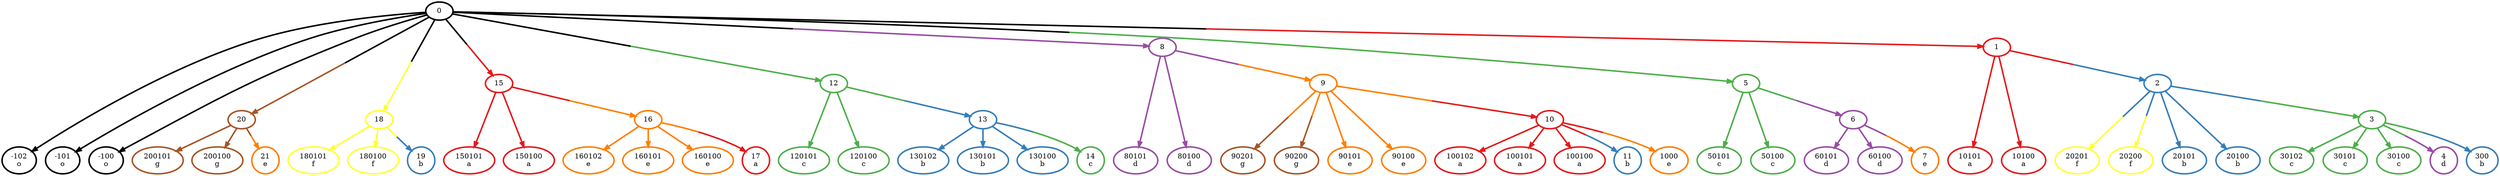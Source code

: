 digraph T {
	{
		rank=same
		62 [penwidth=3,colorscheme=set19,color=7,label="200101\ng"]
		61 [penwidth=3,colorscheme=set19,color=7,label="200100\ng"]
		60 [penwidth=3,colorscheme=set19,color=5,label="21\ne"]
		59 [penwidth=3,colorscheme=set19,color=6,label="180101\nf"]
		58 [penwidth=3,colorscheme=set19,color=6,label="180100\nf"]
		57 [penwidth=3,colorscheme=set19,color=2,label="19\nb"]
		56 [penwidth=3,colorscheme=set19,color=5,label="160102\ne"]
		55 [penwidth=3,colorscheme=set19,color=5,label="160101\ne"]
		54 [penwidth=3,colorscheme=set19,color=5,label="160100\ne"]
		53 [penwidth=3,colorscheme=set19,color=1,label="17\na"]
		52 [penwidth=3,colorscheme=set19,color=1,label="150101\na"]
		51 [penwidth=3,colorscheme=set19,color=1,label="150100\na"]
		49 [penwidth=3,colorscheme=set19,color=2,label="130102\nb"]
		48 [penwidth=3,colorscheme=set19,color=2,label="130101\nb"]
		47 [penwidth=3,colorscheme=set19,color=2,label="130100\nb"]
		46 [penwidth=3,colorscheme=set19,color=3,label="14\nc"]
		45 [penwidth=3,colorscheme=set19,color=3,label="120101\nc"]
		44 [penwidth=3,colorscheme=set19,color=3,label="120100\nc"]
		42 [penwidth=3,colorscheme=set19,color=1,label="100102\na"]
		41 [penwidth=3,colorscheme=set19,color=1,label="100101\na"]
		40 [penwidth=3,colorscheme=set19,color=1,label="100100\na"]
		39 [penwidth=3,colorscheme=set19,color=2,label="11\nb"]
		38 [penwidth=3,colorscheme=set19,color=5,label="1000\ne"]
		37 [penwidth=3,colorscheme=set19,color=7,label="90201\ng"]
		36 [penwidth=3,colorscheme=set19,color=7,label="90200\ng"]
		35 [penwidth=3,colorscheme=set19,color=5,label="90101\ne"]
		34 [penwidth=3,colorscheme=set19,color=5,label="90100\ne"]
		32 [penwidth=3,colorscheme=set19,color=4,label="80101\nd"]
		31 [penwidth=3,colorscheme=set19,color=4,label="80100\nd"]
		29 [penwidth=3,colorscheme=set19,color=4,label="60101\nd"]
		28 [penwidth=3,colorscheme=set19,color=4,label="60100\nd"]
		27 [penwidth=3,colorscheme=set19,color=5,label="7\ne"]
		26 [penwidth=3,colorscheme=set19,color=3,label="50101\nc"]
		25 [penwidth=3,colorscheme=set19,color=3,label="50100\nc"]
		23 [penwidth=3,colorscheme=set19,color=3,label="30102\nc"]
		22 [penwidth=3,colorscheme=set19,color=3,label="30101\nc"]
		21 [penwidth=3,colorscheme=set19,color=3,label="30100\nc"]
		20 [penwidth=3,colorscheme=set19,color=4,label="4\nd"]
		19 [penwidth=3,colorscheme=set19,color=2,label="300\nb"]
		18 [penwidth=3,colorscheme=set19,color=6,label="20201\nf"]
		17 [penwidth=3,colorscheme=set19,color=6,label="20200\nf"]
		16 [penwidth=3,colorscheme=set19,color=2,label="20101\nb"]
		15 [penwidth=3,colorscheme=set19,color=2,label="20100\nb"]
		13 [penwidth=3,colorscheme=set19,color=1,label="10101\na"]
		12 [penwidth=3,colorscheme=set19,color=1,label="10100\na"]
		10 [penwidth=3,colorscheme=set19,color=-1082357361,label="-102\no"]
		9 [penwidth=3,colorscheme=set19,color=-1082357361,label="-101\no"]
		8 [penwidth=3,colorscheme=set19,color=-1082357361,label="-100\no"]
	}
	50 [penwidth=3,colorscheme=set19,color=5,label="16"]
	43 [penwidth=3,colorscheme=set19,color=2,label="13"]
	33 [penwidth=3,colorscheme=set19,color=1,label="10"]
	30 [penwidth=3,colorscheme=set19,color=5,label="9"]
	24 [penwidth=3,colorscheme=set19,color=4,label="6"]
	14 [penwidth=3,colorscheme=set19,color=3,label="3"]
	11 [penwidth=3,colorscheme=set19,color=2,label="2"]
	7 [penwidth=3,colorscheme=set19,color=7,label="20"]
	6 [penwidth=3,colorscheme=set19,color=6,label="18"]
	5 [penwidth=3,colorscheme=set19,color=1,label="15"]
	4 [penwidth=3,colorscheme=set19,color=3,label="12"]
	3 [penwidth=3,colorscheme=set19,color=4,label="8"]
	2 [penwidth=3,colorscheme=set19,color=3,label="5"]
	1 [penwidth=3,colorscheme=set19,color=1,label="1"]
	0 [penwidth=3,colorscheme=set19,color=-1082357361,label="0"]
	50 -> 56 [penwidth=3,colorscheme=set19,color=5]
	50 -> 55 [penwidth=3,colorscheme=set19,color=5]
	50 -> 54 [penwidth=3,colorscheme=set19,color=5]
	50 -> 53 [penwidth=3,colorscheme=set19,color="5;0.5:1"]
	43 -> 49 [penwidth=3,colorscheme=set19,color=2]
	43 -> 48 [penwidth=3,colorscheme=set19,color=2]
	43 -> 47 [penwidth=3,colorscheme=set19,color=2]
	43 -> 46 [penwidth=3,colorscheme=set19,color="2;0.5:3"]
	33 -> 42 [penwidth=3,colorscheme=set19,color=1]
	33 -> 41 [penwidth=3,colorscheme=set19,color=1]
	33 -> 40 [penwidth=3,colorscheme=set19,color=1]
	33 -> 39 [penwidth=3,colorscheme=set19,color="1;0.5:2"]
	33 -> 38 [penwidth=3,colorscheme=set19,color="1;0.5:5"]
	30 -> 37 [penwidth=3,colorscheme=set19,color="5;0.5:7"]
	30 -> 36 [penwidth=3,colorscheme=set19,color="5;0.5:7"]
	30 -> 35 [penwidth=3,colorscheme=set19,color=5]
	30 -> 34 [penwidth=3,colorscheme=set19,color=5]
	30 -> 33 [penwidth=3,colorscheme=set19,color="5;0.5:1"]
	24 -> 29 [penwidth=3,colorscheme=set19,color=4]
	24 -> 28 [penwidth=3,colorscheme=set19,color=4]
	24 -> 27 [penwidth=3,colorscheme=set19,color="4;0.5:5"]
	14 -> 23 [penwidth=3,colorscheme=set19,color=3]
	14 -> 22 [penwidth=3,colorscheme=set19,color=3]
	14 -> 21 [penwidth=3,colorscheme=set19,color=3]
	14 -> 20 [penwidth=3,colorscheme=set19,color="3;0.5:4"]
	14 -> 19 [penwidth=3,colorscheme=set19,color="3;0.5:2"]
	11 -> 18 [penwidth=3,colorscheme=set19,color="2;0.5:6"]
	11 -> 17 [penwidth=3,colorscheme=set19,color="2;0.5:6"]
	11 -> 16 [penwidth=3,colorscheme=set19,color=2]
	11 -> 15 [penwidth=3,colorscheme=set19,color=2]
	11 -> 14 [penwidth=3,colorscheme=set19,color="2;0.5:3"]
	7 -> 62 [penwidth=3,colorscheme=set19,color=7]
	7 -> 61 [penwidth=3,colorscheme=set19,color=7]
	7 -> 60 [penwidth=3,colorscheme=set19,color="7;0.5:5"]
	6 -> 59 [penwidth=3,colorscheme=set19,color=6]
	6 -> 58 [penwidth=3,colorscheme=set19,color=6]
	6 -> 57 [penwidth=3,colorscheme=set19,color="6;0.5:2"]
	5 -> 52 [penwidth=3,colorscheme=set19,color=1]
	5 -> 51 [penwidth=3,colorscheme=set19,color=1]
	5 -> 50 [penwidth=3,colorscheme=set19,color="1;0.5:5"]
	4 -> 45 [penwidth=3,colorscheme=set19,color=3]
	4 -> 44 [penwidth=3,colorscheme=set19,color=3]
	4 -> 43 [penwidth=3,colorscheme=set19,color="3;0.5:2"]
	3 -> 32 [penwidth=3,colorscheme=set19,color=4]
	3 -> 31 [penwidth=3,colorscheme=set19,color=4]
	3 -> 30 [penwidth=3,colorscheme=set19,color="4;0.5:5"]
	2 -> 26 [penwidth=3,colorscheme=set19,color=3]
	2 -> 25 [penwidth=3,colorscheme=set19,color=3]
	2 -> 24 [penwidth=3,colorscheme=set19,color="3;0.5:4"]
	1 -> 13 [penwidth=3,colorscheme=set19,color=1]
	1 -> 12 [penwidth=3,colorscheme=set19,color=1]
	1 -> 11 [penwidth=3,colorscheme=set19,color="1;0.5:2"]
	0 -> 10 [penwidth=3,colorscheme=set19,color=-1082357361]
	0 -> 9 [penwidth=3,colorscheme=set19,color=-1082357361]
	0 -> 8 [penwidth=3,colorscheme=set19,color=-1082357361]
	0 -> 7 [penwidth=3,colorscheme=set19,color="-1082357361;0.5:7"]
	0 -> 6 [penwidth=3,colorscheme=set19,color="-1082357361;0.5:6"]
	0 -> 5 [penwidth=3,colorscheme=set19,color="-1082357361;0.5:1"]
	0 -> 4 [penwidth=3,colorscheme=set19,color="-1082357361;0.5:3"]
	0 -> 3 [penwidth=3,colorscheme=set19,color="-1082357361;0.5:4"]
	0 -> 2 [penwidth=3,colorscheme=set19,color="-1082357361;0.5:3"]
	0 -> 1 [penwidth=3,colorscheme=set19,color="-1082357361;0.5:1"]
}
